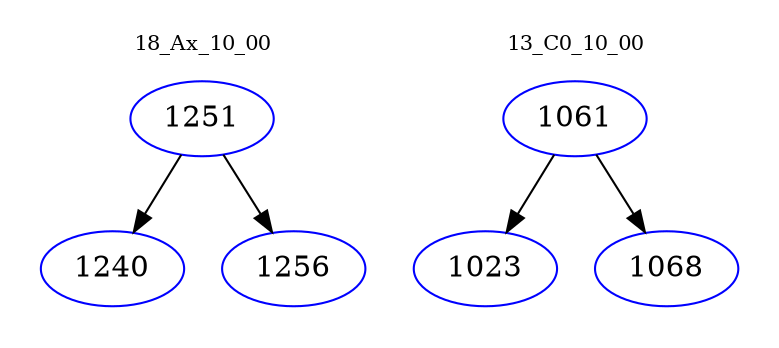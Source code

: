 digraph{
subgraph cluster_0 {
color = white
label = "18_Ax_10_00";
fontsize=10;
T0_1251 [label="1251", color="blue"]
T0_1251 -> T0_1240 [color="black"]
T0_1240 [label="1240", color="blue"]
T0_1251 -> T0_1256 [color="black"]
T0_1256 [label="1256", color="blue"]
}
subgraph cluster_1 {
color = white
label = "13_C0_10_00";
fontsize=10;
T1_1061 [label="1061", color="blue"]
T1_1061 -> T1_1023 [color="black"]
T1_1023 [label="1023", color="blue"]
T1_1061 -> T1_1068 [color="black"]
T1_1068 [label="1068", color="blue"]
}
}
